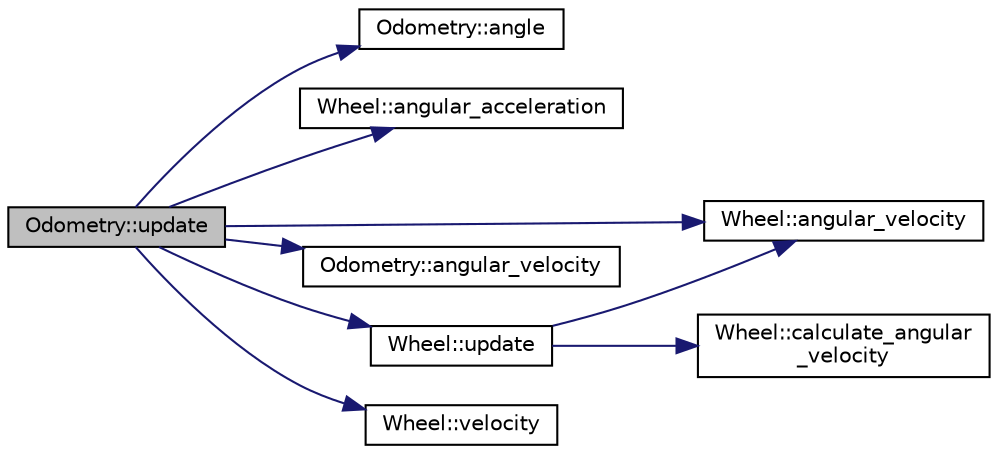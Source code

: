 digraph "Odometry::update"
{
 // LATEX_PDF_SIZE
  edge [fontname="Helvetica",fontsize="10",labelfontname="Helvetica",labelfontsize="10"];
  node [fontname="Helvetica",fontsize="10",shape=record];
  rankdir="LR";
  Node1 [label="Odometry::update",height=0.2,width=0.4,color="black", fillcolor="grey75", style="filled", fontcolor="black",tooltip="車体情報を更新する"];
  Node1 -> Node2 [color="midnightblue",fontsize="10",style="solid",fontname="Helvetica"];
  Node2 [label="Odometry::angle",height=0.2,width=0.4,color="black", fillcolor="white", style="filled",URL="$classOdometry.html#acd1526e0ff6f61c8b961f5a6326d922a",tooltip=" "];
  Node1 -> Node3 [color="midnightblue",fontsize="10",style="solid",fontname="Helvetica"];
  Node3 [label="Wheel::angular_acceleration",height=0.2,width=0.4,color="black", fillcolor="white", style="filled",URL="$classWheel.html#a31bee039077715cfad24364af382705e",tooltip=" "];
  Node1 -> Node4 [color="midnightblue",fontsize="10",style="solid",fontname="Helvetica"];
  Node4 [label="Wheel::angular_velocity",height=0.2,width=0.4,color="black", fillcolor="white", style="filled",URL="$classWheel.html#a26691fa0864644a28da3ada15235316f",tooltip=" "];
  Node1 -> Node5 [color="midnightblue",fontsize="10",style="solid",fontname="Helvetica"];
  Node5 [label="Odometry::angular_velocity",height=0.2,width=0.4,color="black", fillcolor="white", style="filled",URL="$classOdometry.html#ad0d4f9cee0bfce3f559fc29ae23e5a4f",tooltip=" "];
  Node1 -> Node6 [color="midnightblue",fontsize="10",style="solid",fontname="Helvetica"];
  Node6 [label="Wheel::update",height=0.2,width=0.4,color="black", fillcolor="white", style="filled",URL="$classWheel.html#a01f27620027ad99390c459facb44839c",tooltip="車輪情報を更新する"];
  Node6 -> Node4 [color="midnightblue",fontsize="10",style="solid",fontname="Helvetica"];
  Node6 -> Node7 [color="midnightblue",fontsize="10",style="solid",fontname="Helvetica"];
  Node7 [label="Wheel::calculate_angular\l_velocity",height=0.2,width=0.4,color="black", fillcolor="white", style="filled",URL="$classWheel.html#afdbc3dfe7e241ac0ce5f977d22794a24",tooltip="車輪エンコーダーの更新周期の差分を計算し角速度に変換する。"];
  Node1 -> Node8 [color="midnightblue",fontsize="10",style="solid",fontname="Helvetica"];
  Node8 [label="Wheel::velocity",height=0.2,width=0.4,color="black", fillcolor="white", style="filled",URL="$classWheel.html#a70e9a16102aa88e8e74b31a75ac7e363",tooltip=" "];
}
